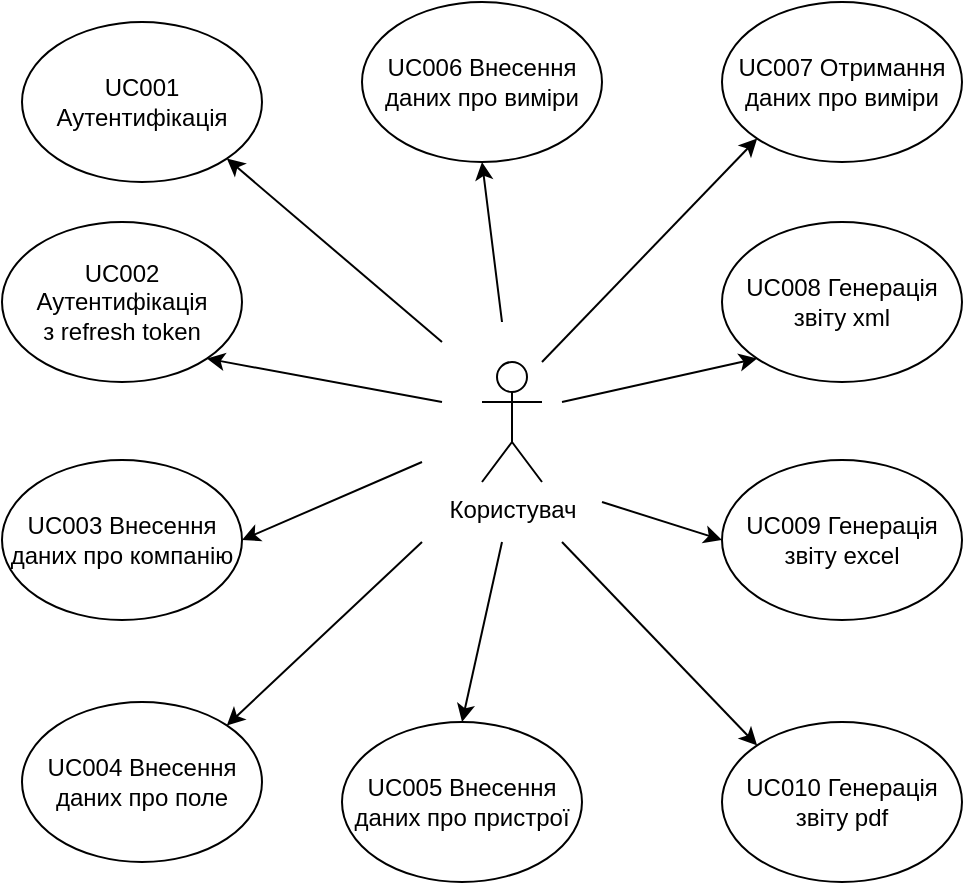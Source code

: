 <mxfile version="10.7.5" type="github"><diagram id="rmkVSGqmUpRhrtj9FjpR" name="Page-1"><mxGraphModel dx="1314" dy="567" grid="1" gridSize="10" guides="1" tooltips="1" connect="1" arrows="1" fold="1" page="1" pageScale="1" pageWidth="827" pageHeight="1169" math="0" shadow="0"><root><mxCell id="0"/><mxCell id="1" parent="0"/><mxCell id="QmLGrdpi31TPms2hYQWF-1" value="Користувач" style="shape=umlActor;verticalLabelPosition=bottom;labelBackgroundColor=#ffffff;verticalAlign=top;html=1;outlineConnect=0;" vertex="1" parent="1"><mxGeometry x="350" y="230" width="30" height="60" as="geometry"/></mxCell><mxCell id="QmLGrdpi31TPms2hYQWF-2" value="UC001 Аутентифікація" style="ellipse;whiteSpace=wrap;html=1;" vertex="1" parent="1"><mxGeometry x="120" y="60" width="120" height="80" as="geometry"/></mxCell><mxCell id="QmLGrdpi31TPms2hYQWF-3" value="UC002 Аутентифікація&lt;br&gt;з refresh token&lt;br&gt;" style="ellipse;whiteSpace=wrap;html=1;" vertex="1" parent="1"><mxGeometry x="110" y="160" width="120" height="80" as="geometry"/></mxCell><mxCell id="QmLGrdpi31TPms2hYQWF-4" value="UC003 Внесення даних про компанію" style="ellipse;whiteSpace=wrap;html=1;" vertex="1" parent="1"><mxGeometry x="110" y="279" width="120" height="80" as="geometry"/></mxCell><mxCell id="QmLGrdpi31TPms2hYQWF-5" value="UC004 Внесення даних про поле" style="ellipse;whiteSpace=wrap;html=1;" vertex="1" parent="1"><mxGeometry x="120" y="400" width="120" height="80" as="geometry"/></mxCell><mxCell id="QmLGrdpi31TPms2hYQWF-6" value="UC005 Внесення даних про пристрої" style="ellipse;whiteSpace=wrap;html=1;" vertex="1" parent="1"><mxGeometry x="280" y="410" width="120" height="80" as="geometry"/></mxCell><mxCell id="QmLGrdpi31TPms2hYQWF-7" value="UC006 Внесення даних про виміри" style="ellipse;whiteSpace=wrap;html=1;" vertex="1" parent="1"><mxGeometry x="290" y="50" width="120" height="80" as="geometry"/></mxCell><mxCell id="QmLGrdpi31TPms2hYQWF-8" value="UC007 Отримання даних про виміри" style="ellipse;whiteSpace=wrap;html=1;" vertex="1" parent="1"><mxGeometry x="470" y="50" width="120" height="80" as="geometry"/></mxCell><mxCell id="QmLGrdpi31TPms2hYQWF-11" value="UC008 Генерація звіту xml" style="ellipse;whiteSpace=wrap;html=1;" vertex="1" parent="1"><mxGeometry x="470" y="160" width="120" height="80" as="geometry"/></mxCell><mxCell id="QmLGrdpi31TPms2hYQWF-12" value="UC009 Генерація звіту excel" style="ellipse;whiteSpace=wrap;html=1;" vertex="1" parent="1"><mxGeometry x="470" y="279" width="120" height="80" as="geometry"/></mxCell><mxCell id="QmLGrdpi31TPms2hYQWF-13" value="UC010 Генерація звіту pdf" style="ellipse;whiteSpace=wrap;html=1;" vertex="1" parent="1"><mxGeometry x="470" y="410" width="120" height="80" as="geometry"/></mxCell><mxCell id="QmLGrdpi31TPms2hYQWF-14" value="" style="endArrow=classic;html=1;entryX=0;entryY=1;entryDx=0;entryDy=0;" edge="1" parent="1" target="QmLGrdpi31TPms2hYQWF-8"><mxGeometry width="50" height="50" relative="1" as="geometry"><mxPoint x="380" y="230" as="sourcePoint"/><mxPoint x="320" y="200" as="targetPoint"/></mxGeometry></mxCell><mxCell id="QmLGrdpi31TPms2hYQWF-15" value="" style="endArrow=classic;html=1;entryX=0.5;entryY=1;entryDx=0;entryDy=0;" edge="1" parent="1" target="QmLGrdpi31TPms2hYQWF-7"><mxGeometry width="50" height="50" relative="1" as="geometry"><mxPoint x="360" y="210" as="sourcePoint"/><mxPoint x="380" y="155" as="targetPoint"/></mxGeometry></mxCell><mxCell id="QmLGrdpi31TPms2hYQWF-16" value="" style="endArrow=classic;html=1;entryX=0;entryY=1;entryDx=0;entryDy=0;" edge="1" parent="1" target="QmLGrdpi31TPms2hYQWF-11"><mxGeometry width="50" height="50" relative="1" as="geometry"><mxPoint x="390" y="250" as="sourcePoint"/><mxPoint x="438" y="230" as="targetPoint"/></mxGeometry></mxCell><mxCell id="QmLGrdpi31TPms2hYQWF-18" value="" style="endArrow=classic;html=1;entryX=0;entryY=0.5;entryDx=0;entryDy=0;" edge="1" parent="1" target="QmLGrdpi31TPms2hYQWF-12"><mxGeometry width="50" height="50" relative="1" as="geometry"><mxPoint x="410" y="300" as="sourcePoint"/><mxPoint x="450" y="330" as="targetPoint"/></mxGeometry></mxCell><mxCell id="QmLGrdpi31TPms2hYQWF-19" value="" style="endArrow=classic;html=1;entryX=0;entryY=0;entryDx=0;entryDy=0;" edge="1" parent="1" target="QmLGrdpi31TPms2hYQWF-13"><mxGeometry width="50" height="50" relative="1" as="geometry"><mxPoint x="390" y="320" as="sourcePoint"/><mxPoint x="425" y="350" as="targetPoint"/></mxGeometry></mxCell><mxCell id="QmLGrdpi31TPms2hYQWF-20" value="" style="endArrow=classic;html=1;entryX=0.5;entryY=0;entryDx=0;entryDy=0;" edge="1" parent="1" target="QmLGrdpi31TPms2hYQWF-6"><mxGeometry width="50" height="50" relative="1" as="geometry"><mxPoint x="360" y="320" as="sourcePoint"/><mxPoint x="690" y="390" as="targetPoint"/></mxGeometry></mxCell><mxCell id="QmLGrdpi31TPms2hYQWF-21" value="" style="endArrow=classic;html=1;entryX=1;entryY=0;entryDx=0;entryDy=0;" edge="1" parent="1" target="QmLGrdpi31TPms2hYQWF-5"><mxGeometry width="50" height="50" relative="1" as="geometry"><mxPoint x="320" y="320" as="sourcePoint"/><mxPoint x="305" y="334" as="targetPoint"/></mxGeometry></mxCell><mxCell id="QmLGrdpi31TPms2hYQWF-22" value="" style="endArrow=classic;html=1;entryX=1;entryY=0.5;entryDx=0;entryDy=0;" edge="1" parent="1" target="QmLGrdpi31TPms2hYQWF-4"><mxGeometry width="50" height="50" relative="1" as="geometry"><mxPoint x="320" y="280" as="sourcePoint"/><mxPoint x="800" y="220" as="targetPoint"/></mxGeometry></mxCell><mxCell id="QmLGrdpi31TPms2hYQWF-23" value="" style="endArrow=classic;html=1;entryX=1;entryY=1;entryDx=0;entryDy=0;" edge="1" parent="1" target="QmLGrdpi31TPms2hYQWF-3"><mxGeometry width="50" height="50" relative="1" as="geometry"><mxPoint x="330" y="250" as="sourcePoint"/><mxPoint x="340" y="160" as="targetPoint"/></mxGeometry></mxCell><mxCell id="QmLGrdpi31TPms2hYQWF-24" value="" style="endArrow=classic;html=1;entryX=1;entryY=1;entryDx=0;entryDy=0;" edge="1" parent="1" target="QmLGrdpi31TPms2hYQWF-2"><mxGeometry width="50" height="50" relative="1" as="geometry"><mxPoint x="330" y="220" as="sourcePoint"/><mxPoint x="340" y="150" as="targetPoint"/></mxGeometry></mxCell></root></mxGraphModel></diagram></mxfile>